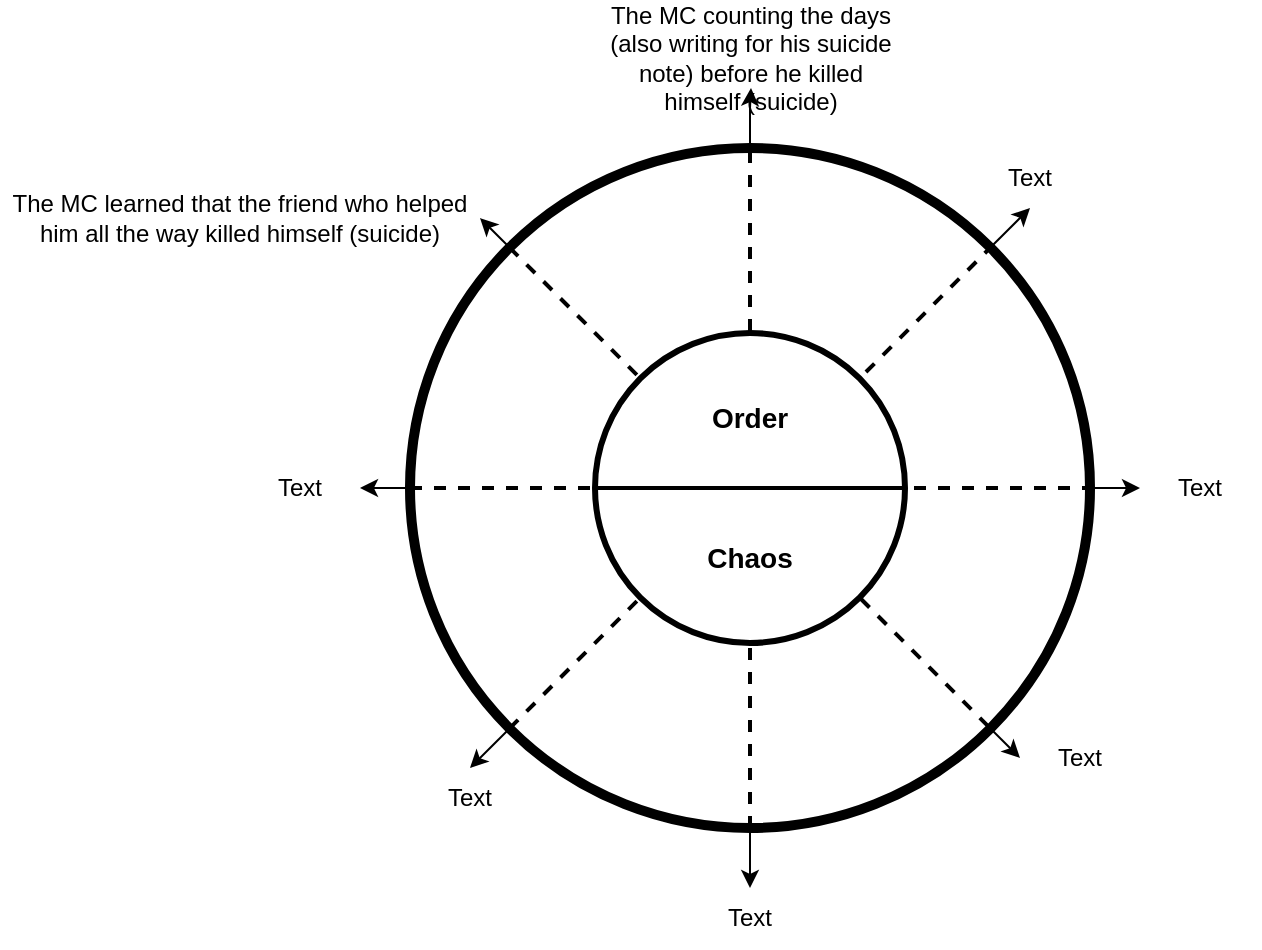 <mxfile version="23.1.2" type="github">
  <diagram name="Page-1" id="F6FvMuk_GGfBqWFGp6J_">
    <mxGraphModel dx="338" dy="180" grid="1" gridSize="10" guides="1" tooltips="1" connect="1" arrows="1" fold="1" page="1" pageScale="1" pageWidth="850" pageHeight="1100" math="0" shadow="0">
      <root>
        <mxCell id="0" />
        <mxCell id="1" parent="0" />
        <mxCell id="w_lx0QqISuTyVwa-e9GD-69" style="edgeStyle=orthogonalEdgeStyle;rounded=0;orthogonalLoop=1;jettySize=auto;html=1;entryX=0.5;entryY=1;entryDx=0;entryDy=0;" edge="1" parent="1" source="w_lx0QqISuTyVwa-e9GD-1" target="w_lx0QqISuTyVwa-e9GD-44">
          <mxGeometry relative="1" as="geometry" />
        </mxCell>
        <mxCell id="w_lx0QqISuTyVwa-e9GD-1" value="" style="ellipse;whiteSpace=wrap;html=1;aspect=fixed;strokeWidth=5;" vertex="1" parent="1">
          <mxGeometry x="255" y="380" width="340" height="340" as="geometry" />
        </mxCell>
        <mxCell id="w_lx0QqISuTyVwa-e9GD-21" value="" style="endArrow=none;html=1;rounded=0;entryX=0.5;entryY=0;entryDx=0;entryDy=0;exitX=0.5;exitY=1;exitDx=0;exitDy=0;dashed=1;strokeWidth=2;" edge="1" parent="1" source="w_lx0QqISuTyVwa-e9GD-25" target="w_lx0QqISuTyVwa-e9GD-1">
          <mxGeometry width="50" height="50" relative="1" as="geometry">
            <mxPoint x="445" y="630" as="sourcePoint" />
            <mxPoint x="495" y="580" as="targetPoint" />
          </mxGeometry>
        </mxCell>
        <mxCell id="w_lx0QqISuTyVwa-e9GD-22" value="" style="endArrow=none;html=1;rounded=0;entryX=1;entryY=0.5;entryDx=0;entryDy=0;exitX=0;exitY=0.5;exitDx=0;exitDy=0;dashed=1;strokeWidth=2;" edge="1" parent="1" source="w_lx0QqISuTyVwa-e9GD-1" target="w_lx0QqISuTyVwa-e9GD-1">
          <mxGeometry width="50" height="50" relative="1" as="geometry">
            <mxPoint x="435" y="730" as="sourcePoint" />
            <mxPoint x="435" y="390" as="targetPoint" />
          </mxGeometry>
        </mxCell>
        <mxCell id="w_lx0QqISuTyVwa-e9GD-23" value="" style="endArrow=none;html=1;rounded=0;entryX=1;entryY=0;entryDx=0;entryDy=0;exitX=0;exitY=1;exitDx=0;exitDy=0;dashed=1;strokeWidth=2;" edge="1" parent="1" source="w_lx0QqISuTyVwa-e9GD-1" target="w_lx0QqISuTyVwa-e9GD-1">
          <mxGeometry width="50" height="50" relative="1" as="geometry">
            <mxPoint x="265" y="560" as="sourcePoint" />
            <mxPoint x="605" y="560" as="targetPoint" />
          </mxGeometry>
        </mxCell>
        <mxCell id="w_lx0QqISuTyVwa-e9GD-24" value="" style="endArrow=none;html=1;rounded=0;entryX=1;entryY=1;entryDx=0;entryDy=0;exitX=0;exitY=0;exitDx=0;exitDy=0;dashed=1;strokeWidth=2;" edge="1" parent="1" source="w_lx0QqISuTyVwa-e9GD-25" target="w_lx0QqISuTyVwa-e9GD-1">
          <mxGeometry width="50" height="50" relative="1" as="geometry">
            <mxPoint x="315" y="680" as="sourcePoint" />
            <mxPoint x="555" y="440" as="targetPoint" />
          </mxGeometry>
        </mxCell>
        <mxCell id="w_lx0QqISuTyVwa-e9GD-26" value="" style="endArrow=none;html=1;rounded=0;entryX=0.5;entryY=0;entryDx=0;entryDy=0;exitX=0.5;exitY=1;exitDx=0;exitDy=0;dashed=1;strokeWidth=2;" edge="1" parent="1" source="w_lx0QqISuTyVwa-e9GD-1" target="w_lx0QqISuTyVwa-e9GD-25">
          <mxGeometry width="50" height="50" relative="1" as="geometry">
            <mxPoint x="425" y="720" as="sourcePoint" />
            <mxPoint x="425" y="380" as="targetPoint" />
          </mxGeometry>
        </mxCell>
        <mxCell id="w_lx0QqISuTyVwa-e9GD-27" value="" style="endArrow=none;html=1;rounded=0;entryX=1;entryY=1;entryDx=0;entryDy=0;exitX=0;exitY=0;exitDx=0;exitDy=0;dashed=1;strokeWidth=2;" edge="1" parent="1" source="w_lx0QqISuTyVwa-e9GD-1" target="w_lx0QqISuTyVwa-e9GD-25">
          <mxGeometry width="50" height="50" relative="1" as="geometry">
            <mxPoint x="305" y="430" as="sourcePoint" />
            <mxPoint x="545" y="670" as="targetPoint" />
          </mxGeometry>
        </mxCell>
        <mxCell id="w_lx0QqISuTyVwa-e9GD-25" value="" style="ellipse;whiteSpace=wrap;html=1;aspect=fixed;strokeWidth=3;" vertex="1" parent="1">
          <mxGeometry x="347.5" y="472.5" width="155" height="155" as="geometry" />
        </mxCell>
        <mxCell id="w_lx0QqISuTyVwa-e9GD-28" value="" style="endArrow=none;html=1;rounded=0;exitX=0;exitY=0.5;exitDx=0;exitDy=0;entryX=1;entryY=0.5;entryDx=0;entryDy=0;strokeWidth=2;" edge="1" parent="1" source="w_lx0QqISuTyVwa-e9GD-25" target="w_lx0QqISuTyVwa-e9GD-25">
          <mxGeometry width="50" height="50" relative="1" as="geometry">
            <mxPoint x="475" y="570" as="sourcePoint" />
            <mxPoint x="525" y="520" as="targetPoint" />
          </mxGeometry>
        </mxCell>
        <mxCell id="w_lx0QqISuTyVwa-e9GD-31" value="&lt;font style=&quot;font-size: 14px;&quot;&gt;&lt;b&gt;Order&lt;/b&gt;&lt;/font&gt;" style="text;html=1;strokeColor=none;fillColor=none;align=center;verticalAlign=middle;whiteSpace=wrap;rounded=0;" vertex="1" parent="1">
          <mxGeometry x="395" y="500" width="60" height="30" as="geometry" />
        </mxCell>
        <mxCell id="w_lx0QqISuTyVwa-e9GD-32" value="&lt;font style=&quot;font-size: 14px;&quot;&gt;&lt;b&gt;Chaos&lt;/b&gt;&lt;/font&gt;" style="text;html=1;strokeColor=none;fillColor=none;align=center;verticalAlign=middle;whiteSpace=wrap;rounded=0;" vertex="1" parent="1">
          <mxGeometry x="395" y="570" width="60" height="30" as="geometry" />
        </mxCell>
        <mxCell id="w_lx0QqISuTyVwa-e9GD-51" value="Text" style="text;html=1;strokeColor=none;fillColor=none;align=center;verticalAlign=middle;whiteSpace=wrap;rounded=0;" vertex="1" parent="1">
          <mxGeometry x="535" y="380" width="60" height="30" as="geometry" />
        </mxCell>
        <mxCell id="w_lx0QqISuTyVwa-e9GD-44" value="The MC counting the days (also writing for his suicide note) before he killed himself (suicide)" style="text;html=1;strokeColor=none;fillColor=none;align=center;verticalAlign=middle;whiteSpace=wrap;rounded=0;" vertex="1" parent="1">
          <mxGeometry x="348" y="320" width="155" height="30" as="geometry" />
        </mxCell>
        <mxCell id="w_lx0QqISuTyVwa-e9GD-52" value="" style="endArrow=classic;html=1;rounded=0;entryX=0.5;entryY=1;entryDx=0;entryDy=0;exitX=1;exitY=0;exitDx=0;exitDy=0;" edge="1" parent="1" source="w_lx0QqISuTyVwa-e9GD-1" target="w_lx0QqISuTyVwa-e9GD-51">
          <mxGeometry width="50" height="50" relative="1" as="geometry">
            <mxPoint x="540" y="460" as="sourcePoint" />
            <mxPoint x="590" y="410" as="targetPoint" />
          </mxGeometry>
        </mxCell>
        <mxCell id="w_lx0QqISuTyVwa-e9GD-53" value="Text" style="text;html=1;strokeColor=none;fillColor=none;align=center;verticalAlign=middle;whiteSpace=wrap;rounded=0;" vertex="1" parent="1">
          <mxGeometry x="620" y="535" width="60" height="30" as="geometry" />
        </mxCell>
        <mxCell id="w_lx0QqISuTyVwa-e9GD-54" value="" style="endArrow=classic;html=1;rounded=0;entryX=0;entryY=0.5;entryDx=0;entryDy=0;exitX=1;exitY=0.5;exitDx=0;exitDy=0;" edge="1" parent="1" source="w_lx0QqISuTyVwa-e9GD-1" target="w_lx0QqISuTyVwa-e9GD-53">
          <mxGeometry width="50" height="50" relative="1" as="geometry">
            <mxPoint x="590" y="580" as="sourcePoint" />
            <mxPoint x="640" y="530" as="targetPoint" />
          </mxGeometry>
        </mxCell>
        <mxCell id="w_lx0QqISuTyVwa-e9GD-55" value="Text" style="text;html=1;strokeColor=none;fillColor=none;align=center;verticalAlign=middle;whiteSpace=wrap;rounded=0;" vertex="1" parent="1">
          <mxGeometry x="560" y="670" width="60" height="30" as="geometry" />
        </mxCell>
        <mxCell id="w_lx0QqISuTyVwa-e9GD-56" value="" style="endArrow=classic;html=1;rounded=0;entryX=0;entryY=0.5;entryDx=0;entryDy=0;exitX=1;exitY=1;exitDx=0;exitDy=0;" edge="1" parent="1" source="w_lx0QqISuTyVwa-e9GD-1" target="w_lx0QqISuTyVwa-e9GD-55">
          <mxGeometry width="50" height="50" relative="1" as="geometry">
            <mxPoint x="580" y="690" as="sourcePoint" />
            <mxPoint x="630" y="640" as="targetPoint" />
          </mxGeometry>
        </mxCell>
        <mxCell id="w_lx0QqISuTyVwa-e9GD-57" value="Text" style="text;html=1;strokeColor=none;fillColor=none;align=center;verticalAlign=middle;whiteSpace=wrap;rounded=0;" vertex="1" parent="1">
          <mxGeometry x="395" y="750" width="60" height="30" as="geometry" />
        </mxCell>
        <mxCell id="w_lx0QqISuTyVwa-e9GD-58" value="" style="endArrow=classic;html=1;rounded=0;entryX=0.5;entryY=0;entryDx=0;entryDy=0;exitX=0.5;exitY=1;exitDx=0;exitDy=0;" edge="1" parent="1" source="w_lx0QqISuTyVwa-e9GD-1" target="w_lx0QqISuTyVwa-e9GD-57">
          <mxGeometry width="50" height="50" relative="1" as="geometry">
            <mxPoint x="470" y="720" as="sourcePoint" />
            <mxPoint x="520" y="670" as="targetPoint" />
          </mxGeometry>
        </mxCell>
        <mxCell id="w_lx0QqISuTyVwa-e9GD-59" value="Text" style="text;html=1;strokeColor=none;fillColor=none;align=center;verticalAlign=middle;whiteSpace=wrap;rounded=0;" vertex="1" parent="1">
          <mxGeometry x="255" y="690" width="60" height="30" as="geometry" />
        </mxCell>
        <mxCell id="w_lx0QqISuTyVwa-e9GD-60" value="" style="endArrow=classic;html=1;rounded=0;entryX=0.5;entryY=0;entryDx=0;entryDy=0;exitX=0;exitY=1;exitDx=0;exitDy=0;" edge="1" parent="1" source="w_lx0QqISuTyVwa-e9GD-1" target="w_lx0QqISuTyVwa-e9GD-59">
          <mxGeometry width="50" height="50" relative="1" as="geometry">
            <mxPoint x="290" y="720" as="sourcePoint" />
            <mxPoint x="340" y="670" as="targetPoint" />
          </mxGeometry>
        </mxCell>
        <mxCell id="w_lx0QqISuTyVwa-e9GD-61" value="Text" style="text;html=1;strokeColor=none;fillColor=none;align=center;verticalAlign=middle;whiteSpace=wrap;rounded=0;" vertex="1" parent="1">
          <mxGeometry x="170" y="535" width="60" height="30" as="geometry" />
        </mxCell>
        <mxCell id="w_lx0QqISuTyVwa-e9GD-62" value="" style="endArrow=classic;html=1;rounded=0;entryX=1;entryY=0.5;entryDx=0;entryDy=0;exitX=0;exitY=0.5;exitDx=0;exitDy=0;" edge="1" parent="1" source="w_lx0QqISuTyVwa-e9GD-1" target="w_lx0QqISuTyVwa-e9GD-61">
          <mxGeometry width="50" height="50" relative="1" as="geometry">
            <mxPoint x="290" y="540" as="sourcePoint" />
            <mxPoint x="340" y="490" as="targetPoint" />
          </mxGeometry>
        </mxCell>
        <mxCell id="w_lx0QqISuTyVwa-e9GD-64" value="The MC learned that the friend who helped him all the way killed himself (suicide)" style="text;html=1;strokeColor=none;fillColor=none;align=center;verticalAlign=middle;whiteSpace=wrap;rounded=0;" vertex="1" parent="1">
          <mxGeometry x="50" y="400" width="240" height="30" as="geometry" />
        </mxCell>
        <mxCell id="w_lx0QqISuTyVwa-e9GD-65" value="" style="endArrow=classic;html=1;rounded=0;entryX=1;entryY=0.5;entryDx=0;entryDy=0;exitX=0;exitY=0;exitDx=0;exitDy=0;" edge="1" parent="1" source="w_lx0QqISuTyVwa-e9GD-1" target="w_lx0QqISuTyVwa-e9GD-64">
          <mxGeometry width="50" height="50" relative="1" as="geometry">
            <mxPoint x="240" y="460" as="sourcePoint" />
            <mxPoint x="290" y="410" as="targetPoint" />
          </mxGeometry>
        </mxCell>
      </root>
    </mxGraphModel>
  </diagram>
</mxfile>
